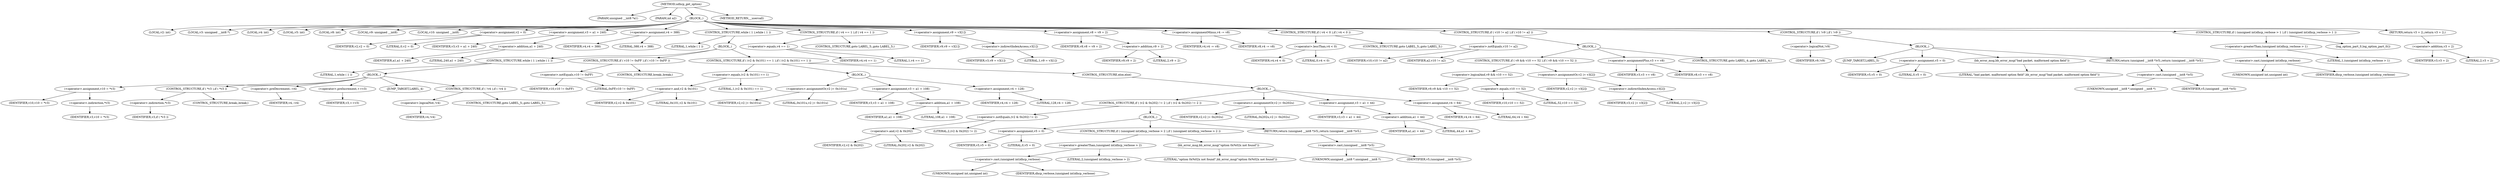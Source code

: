 digraph udhcp_get_option {  
"1000108" [label = "(METHOD,udhcp_get_option)" ]
"1000109" [label = "(PARAM,unsigned __int8 *a1)" ]
"1000110" [label = "(PARAM,int a2)" ]
"1000111" [label = "(BLOCK,,)" ]
"1000112" [label = "(LOCAL,v2: int)" ]
"1000113" [label = "(LOCAL,v3: unsigned __int8 *)" ]
"1000114" [label = "(LOCAL,v4: int)" ]
"1000115" [label = "(LOCAL,v5: int)" ]
"1000116" [label = "(LOCAL,v8: int)" ]
"1000117" [label = "(LOCAL,v9: unsigned __int8)" ]
"1000118" [label = "(LOCAL,v10: unsigned __int8)" ]
"1000119" [label = "(<operator>.assignment,v2 = 0)" ]
"1000120" [label = "(IDENTIFIER,v2,v2 = 0)" ]
"1000121" [label = "(LITERAL,0,v2 = 0)" ]
"1000122" [label = "(<operator>.assignment,v3 = a1 + 240)" ]
"1000123" [label = "(IDENTIFIER,v3,v3 = a1 + 240)" ]
"1000124" [label = "(<operator>.addition,a1 + 240)" ]
"1000125" [label = "(IDENTIFIER,a1,a1 + 240)" ]
"1000126" [label = "(LITERAL,240,a1 + 240)" ]
"1000127" [label = "(<operator>.assignment,v4 = 388)" ]
"1000128" [label = "(IDENTIFIER,v4,v4 = 388)" ]
"1000129" [label = "(LITERAL,388,v4 = 388)" ]
"1000130" [label = "(CONTROL_STRUCTURE,while ( 1 ),while ( 1 ))" ]
"1000131" [label = "(LITERAL,1,while ( 1 ))" ]
"1000132" [label = "(BLOCK,,)" ]
"1000133" [label = "(CONTROL_STRUCTURE,while ( 1 ),while ( 1 ))" ]
"1000134" [label = "(LITERAL,1,while ( 1 ))" ]
"1000135" [label = "(BLOCK,,)" ]
"1000136" [label = "(<operator>.assignment,v10 = *v3)" ]
"1000137" [label = "(IDENTIFIER,v10,v10 = *v3)" ]
"1000138" [label = "(<operator>.indirection,*v3)" ]
"1000139" [label = "(IDENTIFIER,v3,v10 = *v3)" ]
"1000140" [label = "(CONTROL_STRUCTURE,if ( *v3 ),if ( *v3 ))" ]
"1000141" [label = "(<operator>.indirection,*v3)" ]
"1000142" [label = "(IDENTIFIER,v3,if ( *v3 ))" ]
"1000143" [label = "(CONTROL_STRUCTURE,break;,break;)" ]
"1000144" [label = "(<operator>.preDecrement,--v4)" ]
"1000145" [label = "(IDENTIFIER,v4,--v4)" ]
"1000146" [label = "(<operator>.preIncrement,++v3)" ]
"1000147" [label = "(IDENTIFIER,v3,++v3)" ]
"1000148" [label = "(JUMP_TARGET,LABEL_4)" ]
"1000149" [label = "(CONTROL_STRUCTURE,if ( !v4 ),if ( !v4 ))" ]
"1000150" [label = "(<operator>.logicalNot,!v4)" ]
"1000151" [label = "(IDENTIFIER,v4,!v4)" ]
"1000152" [label = "(CONTROL_STRUCTURE,goto LABEL_5;,goto LABEL_5;)" ]
"1000153" [label = "(CONTROL_STRUCTURE,if ( v10 != 0xFF ),if ( v10 != 0xFF ))" ]
"1000154" [label = "(<operator>.notEquals,v10 != 0xFF)" ]
"1000155" [label = "(IDENTIFIER,v10,v10 != 0xFF)" ]
"1000156" [label = "(LITERAL,0xFF,v10 != 0xFF)" ]
"1000157" [label = "(CONTROL_STRUCTURE,break;,break;)" ]
"1000158" [label = "(CONTROL_STRUCTURE,if ( (v2 & 0x101) == 1 ),if ( (v2 & 0x101) == 1 ))" ]
"1000159" [label = "(<operator>.equals,(v2 & 0x101) == 1)" ]
"1000160" [label = "(<operator>.and,v2 & 0x101)" ]
"1000161" [label = "(IDENTIFIER,v2,v2 & 0x101)" ]
"1000162" [label = "(LITERAL,0x101,v2 & 0x101)" ]
"1000163" [label = "(LITERAL,1,(v2 & 0x101) == 1)" ]
"1000164" [label = "(BLOCK,,)" ]
"1000165" [label = "(<operators>.assignmentOr,v2 |= 0x101u)" ]
"1000166" [label = "(IDENTIFIER,v2,v2 |= 0x101u)" ]
"1000167" [label = "(LITERAL,0x101u,v2 |= 0x101u)" ]
"1000168" [label = "(<operator>.assignment,v3 = a1 + 108)" ]
"1000169" [label = "(IDENTIFIER,v3,v3 = a1 + 108)" ]
"1000170" [label = "(<operator>.addition,a1 + 108)" ]
"1000171" [label = "(IDENTIFIER,a1,a1 + 108)" ]
"1000172" [label = "(LITERAL,108,a1 + 108)" ]
"1000173" [label = "(<operator>.assignment,v4 = 128)" ]
"1000174" [label = "(IDENTIFIER,v4,v4 = 128)" ]
"1000175" [label = "(LITERAL,128,v4 = 128)" ]
"1000176" [label = "(CONTROL_STRUCTURE,else,else)" ]
"1000177" [label = "(BLOCK,,)" ]
"1000178" [label = "(CONTROL_STRUCTURE,if ( (v2 & 0x202) != 2 ),if ( (v2 & 0x202) != 2 ))" ]
"1000179" [label = "(<operator>.notEquals,(v2 & 0x202) != 2)" ]
"1000180" [label = "(<operator>.and,v2 & 0x202)" ]
"1000181" [label = "(IDENTIFIER,v2,v2 & 0x202)" ]
"1000182" [label = "(LITERAL,0x202,v2 & 0x202)" ]
"1000183" [label = "(LITERAL,2,(v2 & 0x202) != 2)" ]
"1000184" [label = "(BLOCK,,)" ]
"1000185" [label = "(<operator>.assignment,v5 = 0)" ]
"1000186" [label = "(IDENTIFIER,v5,v5 = 0)" ]
"1000187" [label = "(LITERAL,0,v5 = 0)" ]
"1000188" [label = "(CONTROL_STRUCTURE,if ( (unsigned int)dhcp_verbose > 2 ),if ( (unsigned int)dhcp_verbose > 2 ))" ]
"1000189" [label = "(<operator>.greaterThan,(unsigned int)dhcp_verbose > 2)" ]
"1000190" [label = "(<operator>.cast,(unsigned int)dhcp_verbose)" ]
"1000191" [label = "(UNKNOWN,unsigned int,unsigned int)" ]
"1000192" [label = "(IDENTIFIER,dhcp_verbose,(unsigned int)dhcp_verbose)" ]
"1000193" [label = "(LITERAL,2,(unsigned int)dhcp_verbose > 2)" ]
"1000194" [label = "(bb_error_msg,bb_error_msg(\"option 0x%02x not found\"))" ]
"1000195" [label = "(LITERAL,\"option 0x%02x not found\",bb_error_msg(\"option 0x%02x not found\"))" ]
"1000196" [label = "(RETURN,return (unsigned __int8 *)v5;,return (unsigned __int8 *)v5;)" ]
"1000197" [label = "(<operator>.cast,(unsigned __int8 *)v5)" ]
"1000198" [label = "(UNKNOWN,unsigned __int8 *,unsigned __int8 *)" ]
"1000199" [label = "(IDENTIFIER,v5,(unsigned __int8 *)v5)" ]
"1000200" [label = "(<operators>.assignmentOr,v2 |= 0x202u)" ]
"1000201" [label = "(IDENTIFIER,v2,v2 |= 0x202u)" ]
"1000202" [label = "(LITERAL,0x202u,v2 |= 0x202u)" ]
"1000203" [label = "(<operator>.assignment,v3 = a1 + 44)" ]
"1000204" [label = "(IDENTIFIER,v3,v3 = a1 + 44)" ]
"1000205" [label = "(<operator>.addition,a1 + 44)" ]
"1000206" [label = "(IDENTIFIER,a1,a1 + 44)" ]
"1000207" [label = "(LITERAL,44,a1 + 44)" ]
"1000208" [label = "(<operator>.assignment,v4 = 64)" ]
"1000209" [label = "(IDENTIFIER,v4,v4 = 64)" ]
"1000210" [label = "(LITERAL,64,v4 = 64)" ]
"1000211" [label = "(CONTROL_STRUCTURE,if ( v4 == 1 ),if ( v4 == 1 ))" ]
"1000212" [label = "(<operator>.equals,v4 == 1)" ]
"1000213" [label = "(IDENTIFIER,v4,v4 == 1)" ]
"1000214" [label = "(LITERAL,1,v4 == 1)" ]
"1000215" [label = "(CONTROL_STRUCTURE,goto LABEL_5;,goto LABEL_5;)" ]
"1000216" [label = "(<operator>.assignment,v9 = v3[1])" ]
"1000217" [label = "(IDENTIFIER,v9,v9 = v3[1])" ]
"1000218" [label = "(<operator>.indirectIndexAccess,v3[1])" ]
"1000219" [label = "(IDENTIFIER,v3,v9 = v3[1])" ]
"1000220" [label = "(LITERAL,1,v9 = v3[1])" ]
"1000221" [label = "(<operator>.assignment,v8 = v9 + 2)" ]
"1000222" [label = "(IDENTIFIER,v8,v8 = v9 + 2)" ]
"1000223" [label = "(<operator>.addition,v9 + 2)" ]
"1000224" [label = "(IDENTIFIER,v9,v9 + 2)" ]
"1000225" [label = "(LITERAL,2,v9 + 2)" ]
"1000226" [label = "(<operator>.assignmentMinus,v4 -= v8)" ]
"1000227" [label = "(IDENTIFIER,v4,v4 -= v8)" ]
"1000228" [label = "(IDENTIFIER,v8,v4 -= v8)" ]
"1000229" [label = "(CONTROL_STRUCTURE,if ( v4 < 0 ),if ( v4 < 0 ))" ]
"1000230" [label = "(<operator>.lessThan,v4 < 0)" ]
"1000231" [label = "(IDENTIFIER,v4,v4 < 0)" ]
"1000232" [label = "(LITERAL,0,v4 < 0)" ]
"1000233" [label = "(CONTROL_STRUCTURE,goto LABEL_5;,goto LABEL_5;)" ]
"1000234" [label = "(CONTROL_STRUCTURE,if ( v10 != a2 ),if ( v10 != a2 ))" ]
"1000235" [label = "(<operator>.notEquals,v10 != a2)" ]
"1000236" [label = "(IDENTIFIER,v10,v10 != a2)" ]
"1000237" [label = "(IDENTIFIER,a2,v10 != a2)" ]
"1000238" [label = "(BLOCK,,)" ]
"1000239" [label = "(CONTROL_STRUCTURE,if ( v9 && v10 == 52 ),if ( v9 && v10 == 52 ))" ]
"1000240" [label = "(<operator>.logicalAnd,v9 && v10 == 52)" ]
"1000241" [label = "(IDENTIFIER,v9,v9 && v10 == 52)" ]
"1000242" [label = "(<operator>.equals,v10 == 52)" ]
"1000243" [label = "(IDENTIFIER,v10,v10 == 52)" ]
"1000244" [label = "(LITERAL,52,v10 == 52)" ]
"1000245" [label = "(<operators>.assignmentOr,v2 |= v3[2])" ]
"1000246" [label = "(IDENTIFIER,v2,v2 |= v3[2])" ]
"1000247" [label = "(<operator>.indirectIndexAccess,v3[2])" ]
"1000248" [label = "(IDENTIFIER,v3,v2 |= v3[2])" ]
"1000249" [label = "(LITERAL,2,v2 |= v3[2])" ]
"1000250" [label = "(<operator>.assignmentPlus,v3 += v8)" ]
"1000251" [label = "(IDENTIFIER,v3,v3 += v8)" ]
"1000252" [label = "(IDENTIFIER,v8,v3 += v8)" ]
"1000253" [label = "(CONTROL_STRUCTURE,goto LABEL_4;,goto LABEL_4;)" ]
"1000254" [label = "(CONTROL_STRUCTURE,if ( !v9 ),if ( !v9 ))" ]
"1000255" [label = "(<operator>.logicalNot,!v9)" ]
"1000256" [label = "(IDENTIFIER,v9,!v9)" ]
"1000257" [label = "(BLOCK,,)" ]
"1000258" [label = "(JUMP_TARGET,LABEL_5)" ]
"1000259" [label = "(<operator>.assignment,v5 = 0)" ]
"1000260" [label = "(IDENTIFIER,v5,v5 = 0)" ]
"1000261" [label = "(LITERAL,0,v5 = 0)" ]
"1000262" [label = "(bb_error_msg,bb_error_msg(\"bad packet, malformed option field\"))" ]
"1000263" [label = "(LITERAL,\"bad packet, malformed option field\",bb_error_msg(\"bad packet, malformed option field\"))" ]
"1000264" [label = "(RETURN,return (unsigned __int8 *)v5;,return (unsigned __int8 *)v5;)" ]
"1000265" [label = "(<operator>.cast,(unsigned __int8 *)v5)" ]
"1000266" [label = "(UNKNOWN,unsigned __int8 *,unsigned __int8 *)" ]
"1000267" [label = "(IDENTIFIER,v5,(unsigned __int8 *)v5)" ]
"1000268" [label = "(CONTROL_STRUCTURE,if ( (unsigned int)dhcp_verbose > 1 ),if ( (unsigned int)dhcp_verbose > 1 ))" ]
"1000269" [label = "(<operator>.greaterThan,(unsigned int)dhcp_verbose > 1)" ]
"1000270" [label = "(<operator>.cast,(unsigned int)dhcp_verbose)" ]
"1000271" [label = "(UNKNOWN,unsigned int,unsigned int)" ]
"1000272" [label = "(IDENTIFIER,dhcp_verbose,(unsigned int)dhcp_verbose)" ]
"1000273" [label = "(LITERAL,1,(unsigned int)dhcp_verbose > 1)" ]
"1000274" [label = "(log_option_part_0,log_option_part_0())" ]
"1000275" [label = "(RETURN,return v3 + 2;,return v3 + 2;)" ]
"1000276" [label = "(<operator>.addition,v3 + 2)" ]
"1000277" [label = "(IDENTIFIER,v3,v3 + 2)" ]
"1000278" [label = "(LITERAL,2,v3 + 2)" ]
"1000279" [label = "(METHOD_RETURN,__usercall)" ]
  "1000108" -> "1000109" 
  "1000108" -> "1000110" 
  "1000108" -> "1000111" 
  "1000108" -> "1000279" 
  "1000111" -> "1000112" 
  "1000111" -> "1000113" 
  "1000111" -> "1000114" 
  "1000111" -> "1000115" 
  "1000111" -> "1000116" 
  "1000111" -> "1000117" 
  "1000111" -> "1000118" 
  "1000111" -> "1000119" 
  "1000111" -> "1000122" 
  "1000111" -> "1000127" 
  "1000111" -> "1000130" 
  "1000111" -> "1000211" 
  "1000111" -> "1000216" 
  "1000111" -> "1000221" 
  "1000111" -> "1000226" 
  "1000111" -> "1000229" 
  "1000111" -> "1000234" 
  "1000111" -> "1000254" 
  "1000111" -> "1000268" 
  "1000111" -> "1000275" 
  "1000119" -> "1000120" 
  "1000119" -> "1000121" 
  "1000122" -> "1000123" 
  "1000122" -> "1000124" 
  "1000124" -> "1000125" 
  "1000124" -> "1000126" 
  "1000127" -> "1000128" 
  "1000127" -> "1000129" 
  "1000130" -> "1000131" 
  "1000130" -> "1000132" 
  "1000132" -> "1000133" 
  "1000132" -> "1000153" 
  "1000132" -> "1000158" 
  "1000133" -> "1000134" 
  "1000133" -> "1000135" 
  "1000135" -> "1000136" 
  "1000135" -> "1000140" 
  "1000135" -> "1000144" 
  "1000135" -> "1000146" 
  "1000135" -> "1000148" 
  "1000135" -> "1000149" 
  "1000136" -> "1000137" 
  "1000136" -> "1000138" 
  "1000138" -> "1000139" 
  "1000140" -> "1000141" 
  "1000140" -> "1000143" 
  "1000141" -> "1000142" 
  "1000144" -> "1000145" 
  "1000146" -> "1000147" 
  "1000149" -> "1000150" 
  "1000149" -> "1000152" 
  "1000150" -> "1000151" 
  "1000153" -> "1000154" 
  "1000153" -> "1000157" 
  "1000154" -> "1000155" 
  "1000154" -> "1000156" 
  "1000158" -> "1000159" 
  "1000158" -> "1000164" 
  "1000158" -> "1000176" 
  "1000159" -> "1000160" 
  "1000159" -> "1000163" 
  "1000160" -> "1000161" 
  "1000160" -> "1000162" 
  "1000164" -> "1000165" 
  "1000164" -> "1000168" 
  "1000164" -> "1000173" 
  "1000165" -> "1000166" 
  "1000165" -> "1000167" 
  "1000168" -> "1000169" 
  "1000168" -> "1000170" 
  "1000170" -> "1000171" 
  "1000170" -> "1000172" 
  "1000173" -> "1000174" 
  "1000173" -> "1000175" 
  "1000176" -> "1000177" 
  "1000177" -> "1000178" 
  "1000177" -> "1000200" 
  "1000177" -> "1000203" 
  "1000177" -> "1000208" 
  "1000178" -> "1000179" 
  "1000178" -> "1000184" 
  "1000179" -> "1000180" 
  "1000179" -> "1000183" 
  "1000180" -> "1000181" 
  "1000180" -> "1000182" 
  "1000184" -> "1000185" 
  "1000184" -> "1000188" 
  "1000184" -> "1000196" 
  "1000185" -> "1000186" 
  "1000185" -> "1000187" 
  "1000188" -> "1000189" 
  "1000188" -> "1000194" 
  "1000189" -> "1000190" 
  "1000189" -> "1000193" 
  "1000190" -> "1000191" 
  "1000190" -> "1000192" 
  "1000194" -> "1000195" 
  "1000196" -> "1000197" 
  "1000197" -> "1000198" 
  "1000197" -> "1000199" 
  "1000200" -> "1000201" 
  "1000200" -> "1000202" 
  "1000203" -> "1000204" 
  "1000203" -> "1000205" 
  "1000205" -> "1000206" 
  "1000205" -> "1000207" 
  "1000208" -> "1000209" 
  "1000208" -> "1000210" 
  "1000211" -> "1000212" 
  "1000211" -> "1000215" 
  "1000212" -> "1000213" 
  "1000212" -> "1000214" 
  "1000216" -> "1000217" 
  "1000216" -> "1000218" 
  "1000218" -> "1000219" 
  "1000218" -> "1000220" 
  "1000221" -> "1000222" 
  "1000221" -> "1000223" 
  "1000223" -> "1000224" 
  "1000223" -> "1000225" 
  "1000226" -> "1000227" 
  "1000226" -> "1000228" 
  "1000229" -> "1000230" 
  "1000229" -> "1000233" 
  "1000230" -> "1000231" 
  "1000230" -> "1000232" 
  "1000234" -> "1000235" 
  "1000234" -> "1000238" 
  "1000235" -> "1000236" 
  "1000235" -> "1000237" 
  "1000238" -> "1000239" 
  "1000238" -> "1000250" 
  "1000238" -> "1000253" 
  "1000239" -> "1000240" 
  "1000239" -> "1000245" 
  "1000240" -> "1000241" 
  "1000240" -> "1000242" 
  "1000242" -> "1000243" 
  "1000242" -> "1000244" 
  "1000245" -> "1000246" 
  "1000245" -> "1000247" 
  "1000247" -> "1000248" 
  "1000247" -> "1000249" 
  "1000250" -> "1000251" 
  "1000250" -> "1000252" 
  "1000254" -> "1000255" 
  "1000254" -> "1000257" 
  "1000255" -> "1000256" 
  "1000257" -> "1000258" 
  "1000257" -> "1000259" 
  "1000257" -> "1000262" 
  "1000257" -> "1000264" 
  "1000259" -> "1000260" 
  "1000259" -> "1000261" 
  "1000262" -> "1000263" 
  "1000264" -> "1000265" 
  "1000265" -> "1000266" 
  "1000265" -> "1000267" 
  "1000268" -> "1000269" 
  "1000268" -> "1000274" 
  "1000269" -> "1000270" 
  "1000269" -> "1000273" 
  "1000270" -> "1000271" 
  "1000270" -> "1000272" 
  "1000275" -> "1000276" 
  "1000276" -> "1000277" 
  "1000276" -> "1000278" 
}
